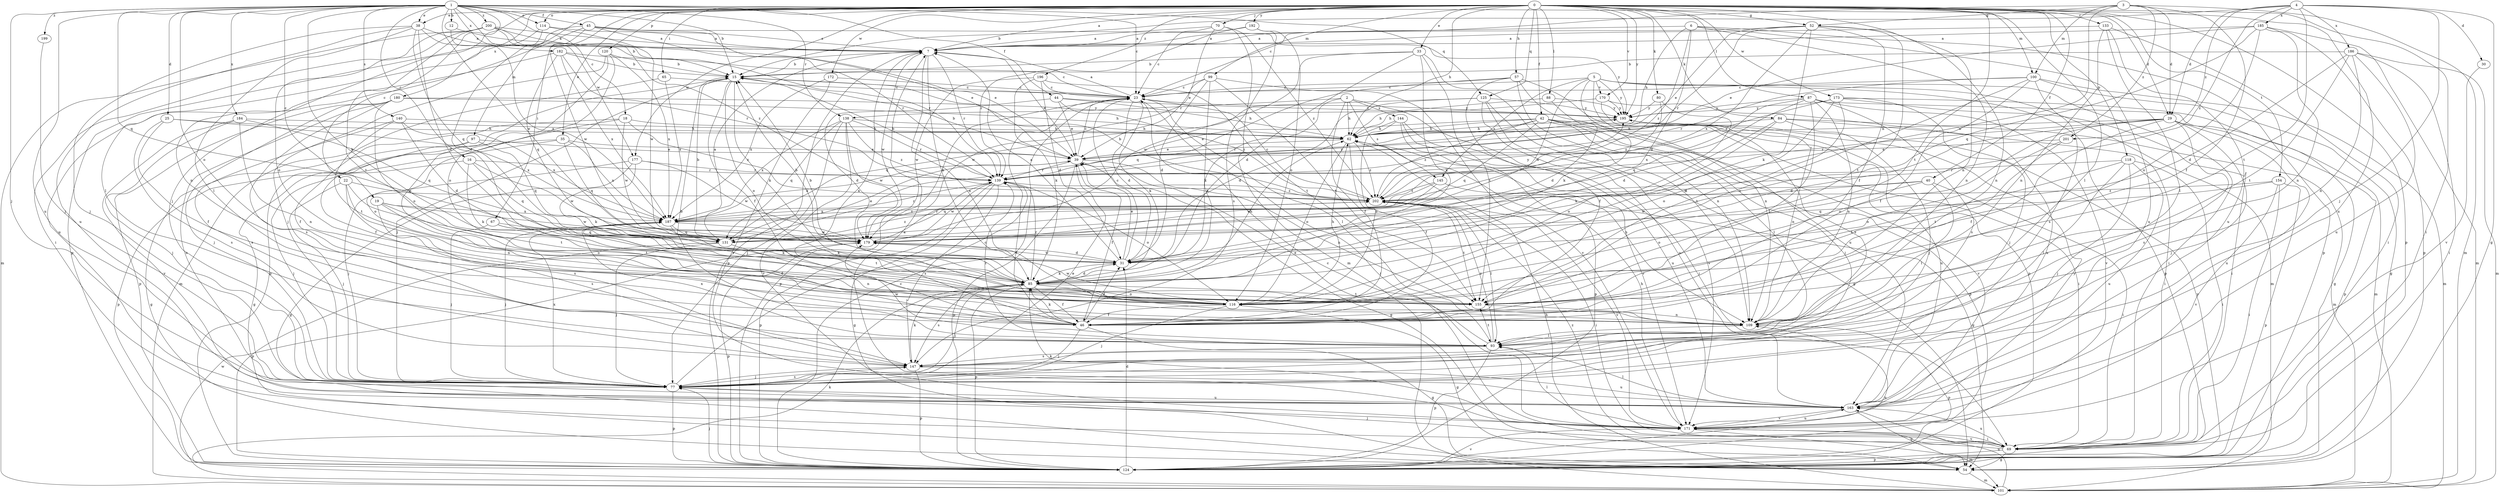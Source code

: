 strict digraph  {
0;
1;
2;
3;
4;
5;
6;
7;
12;
15;
16;
18;
19;
22;
23;
25;
29;
30;
31;
33;
35;
38;
39;
40;
42;
44;
45;
46;
52;
54;
57;
62;
65;
67;
69;
70;
77;
80;
84;
85;
87;
88;
93;
97;
99;
100;
101;
109;
114;
116;
118;
120;
124;
125;
131;
133;
138;
139;
140;
144;
145;
147;
154;
155;
163;
170;
171;
172;
173;
177;
179;
180;
182;
184;
185;
186;
187;
192;
195;
196;
199;
200;
201;
202;
0 -> 7  [label=a];
0 -> 33  [label=e];
0 -> 35  [label=e];
0 -> 38  [label=e];
0 -> 40  [label=f];
0 -> 42  [label=f];
0 -> 52  [label=g];
0 -> 57  [label=h];
0 -> 62  [label=h];
0 -> 65  [label=i];
0 -> 67  [label=i];
0 -> 69  [label=i];
0 -> 70  [label=j];
0 -> 77  [label=j];
0 -> 80  [label=k];
0 -> 84  [label=k];
0 -> 87  [label=l];
0 -> 88  [label=l];
0 -> 93  [label=l];
0 -> 97  [label=m];
0 -> 99  [label=m];
0 -> 100  [label=m];
0 -> 109  [label=n];
0 -> 114  [label=o];
0 -> 118  [label=p];
0 -> 120  [label=p];
0 -> 124  [label=p];
0 -> 125  [label=q];
0 -> 133  [label=r];
0 -> 154  [label=t];
0 -> 155  [label=t];
0 -> 163  [label=u];
0 -> 170  [label=v];
0 -> 172  [label=w];
0 -> 173  [label=w];
0 -> 177  [label=w];
0 -> 180  [label=x];
0 -> 192  [label=y];
0 -> 195  [label=y];
0 -> 196  [label=z];
1 -> 12  [label=b];
1 -> 15  [label=b];
1 -> 16  [label=c];
1 -> 18  [label=c];
1 -> 19  [label=c];
1 -> 22  [label=c];
1 -> 23  [label=c];
1 -> 25  [label=d];
1 -> 29  [label=d];
1 -> 38  [label=e];
1 -> 44  [label=f];
1 -> 45  [label=f];
1 -> 77  [label=j];
1 -> 85  [label=k];
1 -> 114  [label=o];
1 -> 116  [label=o];
1 -> 125  [label=q];
1 -> 131  [label=q];
1 -> 138  [label=r];
1 -> 140  [label=s];
1 -> 163  [label=u];
1 -> 177  [label=w];
1 -> 179  [label=w];
1 -> 182  [label=x];
1 -> 184  [label=x];
1 -> 199  [label=z];
1 -> 200  [label=z];
2 -> 46  [label=f];
2 -> 62  [label=h];
2 -> 69  [label=i];
2 -> 85  [label=k];
2 -> 138  [label=r];
2 -> 144  [label=s];
2 -> 145  [label=s];
3 -> 23  [label=c];
3 -> 29  [label=d];
3 -> 46  [label=f];
3 -> 52  [label=g];
3 -> 100  [label=m];
3 -> 101  [label=m];
3 -> 179  [label=w];
3 -> 201  [label=z];
4 -> 15  [label=b];
4 -> 29  [label=d];
4 -> 30  [label=d];
4 -> 54  [label=g];
4 -> 77  [label=j];
4 -> 155  [label=t];
4 -> 185  [label=x];
4 -> 186  [label=x];
4 -> 201  [label=z];
4 -> 202  [label=z];
5 -> 23  [label=c];
5 -> 69  [label=i];
5 -> 85  [label=k];
5 -> 101  [label=m];
5 -> 109  [label=n];
5 -> 124  [label=p];
5 -> 145  [label=s];
5 -> 170  [label=v];
5 -> 179  [label=w];
5 -> 195  [label=y];
6 -> 7  [label=a];
6 -> 31  [label=d];
6 -> 62  [label=h];
6 -> 109  [label=n];
6 -> 124  [label=p];
6 -> 163  [label=u];
6 -> 202  [label=z];
7 -> 15  [label=b];
7 -> 39  [label=e];
7 -> 85  [label=k];
7 -> 109  [label=n];
7 -> 124  [label=p];
7 -> 139  [label=r];
7 -> 179  [label=w];
12 -> 7  [label=a];
12 -> 187  [label=x];
15 -> 23  [label=c];
15 -> 46  [label=f];
15 -> 77  [label=j];
15 -> 85  [label=k];
15 -> 116  [label=o];
15 -> 124  [label=p];
16 -> 77  [label=j];
16 -> 85  [label=k];
16 -> 131  [label=q];
16 -> 139  [label=r];
16 -> 179  [label=w];
18 -> 46  [label=f];
18 -> 62  [label=h];
18 -> 116  [label=o];
18 -> 179  [label=w];
18 -> 202  [label=z];
19 -> 116  [label=o];
19 -> 147  [label=s];
19 -> 155  [label=t];
19 -> 179  [label=w];
19 -> 187  [label=x];
22 -> 77  [label=j];
22 -> 109  [label=n];
22 -> 147  [label=s];
22 -> 155  [label=t];
22 -> 202  [label=z];
23 -> 7  [label=a];
23 -> 31  [label=d];
23 -> 69  [label=i];
23 -> 85  [label=k];
23 -> 93  [label=l];
23 -> 124  [label=p];
23 -> 195  [label=y];
25 -> 46  [label=f];
25 -> 62  [label=h];
25 -> 147  [label=s];
25 -> 187  [label=x];
29 -> 31  [label=d];
29 -> 46  [label=f];
29 -> 62  [label=h];
29 -> 77  [label=j];
29 -> 116  [label=o];
29 -> 124  [label=p];
29 -> 139  [label=r];
29 -> 147  [label=s];
29 -> 163  [label=u];
30 -> 171  [label=v];
31 -> 7  [label=a];
31 -> 15  [label=b];
31 -> 23  [label=c];
31 -> 39  [label=e];
31 -> 85  [label=k];
31 -> 179  [label=w];
33 -> 15  [label=b];
33 -> 31  [label=d];
33 -> 85  [label=k];
33 -> 109  [label=n];
33 -> 155  [label=t];
33 -> 179  [label=w];
35 -> 39  [label=e];
35 -> 54  [label=g];
35 -> 124  [label=p];
35 -> 131  [label=q];
35 -> 187  [label=x];
38 -> 7  [label=a];
38 -> 15  [label=b];
38 -> 31  [label=d];
38 -> 77  [label=j];
38 -> 93  [label=l];
38 -> 131  [label=q];
38 -> 163  [label=u];
39 -> 15  [label=b];
39 -> 23  [label=c];
39 -> 46  [label=f];
39 -> 54  [label=g];
39 -> 109  [label=n];
39 -> 124  [label=p];
39 -> 139  [label=r];
40 -> 69  [label=i];
40 -> 93  [label=l];
40 -> 116  [label=o];
40 -> 179  [label=w];
40 -> 202  [label=z];
42 -> 39  [label=e];
42 -> 62  [label=h];
42 -> 69  [label=i];
42 -> 77  [label=j];
42 -> 93  [label=l];
42 -> 124  [label=p];
42 -> 131  [label=q];
42 -> 139  [label=r];
42 -> 171  [label=v];
42 -> 202  [label=z];
44 -> 31  [label=d];
44 -> 39  [label=e];
44 -> 62  [label=h];
44 -> 195  [label=y];
44 -> 202  [label=z];
45 -> 7  [label=a];
45 -> 39  [label=e];
45 -> 93  [label=l];
45 -> 109  [label=n];
45 -> 139  [label=r];
45 -> 179  [label=w];
45 -> 195  [label=y];
46 -> 7  [label=a];
46 -> 31  [label=d];
46 -> 54  [label=g];
46 -> 77  [label=j];
46 -> 85  [label=k];
52 -> 7  [label=a];
52 -> 39  [label=e];
52 -> 46  [label=f];
52 -> 85  [label=k];
52 -> 109  [label=n];
52 -> 139  [label=r];
52 -> 155  [label=t];
52 -> 187  [label=x];
54 -> 101  [label=m];
57 -> 23  [label=c];
57 -> 46  [label=f];
57 -> 109  [label=n];
57 -> 124  [label=p];
57 -> 131  [label=q];
57 -> 163  [label=u];
62 -> 39  [label=e];
62 -> 46  [label=f];
62 -> 109  [label=n];
62 -> 116  [label=o];
62 -> 202  [label=z];
65 -> 23  [label=c];
65 -> 101  [label=m];
65 -> 187  [label=x];
67 -> 77  [label=j];
67 -> 85  [label=k];
67 -> 131  [label=q];
67 -> 155  [label=t];
69 -> 54  [label=g];
69 -> 77  [label=j];
69 -> 124  [label=p];
69 -> 163  [label=u];
69 -> 171  [label=v];
69 -> 202  [label=z];
70 -> 7  [label=a];
70 -> 23  [label=c];
70 -> 39  [label=e];
70 -> 101  [label=m];
70 -> 202  [label=z];
77 -> 23  [label=c];
77 -> 39  [label=e];
77 -> 124  [label=p];
77 -> 147  [label=s];
77 -> 163  [label=u];
77 -> 187  [label=x];
80 -> 31  [label=d];
80 -> 195  [label=y];
80 -> 202  [label=z];
84 -> 62  [label=h];
84 -> 69  [label=i];
84 -> 77  [label=j];
84 -> 85  [label=k];
84 -> 101  [label=m];
84 -> 116  [label=o];
85 -> 15  [label=b];
85 -> 31  [label=d];
85 -> 46  [label=f];
85 -> 62  [label=h];
85 -> 77  [label=j];
85 -> 116  [label=o];
85 -> 124  [label=p];
85 -> 139  [label=r];
85 -> 147  [label=s];
85 -> 155  [label=t];
87 -> 46  [label=f];
87 -> 101  [label=m];
87 -> 109  [label=n];
87 -> 131  [label=q];
87 -> 147  [label=s];
87 -> 171  [label=v];
87 -> 187  [label=x];
87 -> 195  [label=y];
88 -> 31  [label=d];
88 -> 62  [label=h];
88 -> 195  [label=y];
93 -> 15  [label=b];
93 -> 39  [label=e];
93 -> 124  [label=p];
93 -> 139  [label=r];
93 -> 147  [label=s];
93 -> 155  [label=t];
93 -> 179  [label=w];
93 -> 187  [label=x];
93 -> 202  [label=z];
97 -> 39  [label=e];
97 -> 46  [label=f];
97 -> 54  [label=g];
97 -> 131  [label=q];
99 -> 23  [label=c];
99 -> 31  [label=d];
99 -> 85  [label=k];
99 -> 155  [label=t];
99 -> 171  [label=v];
99 -> 179  [label=w];
100 -> 23  [label=c];
100 -> 46  [label=f];
100 -> 54  [label=g];
100 -> 101  [label=m];
100 -> 116  [label=o];
100 -> 139  [label=r];
100 -> 147  [label=s];
101 -> 62  [label=h];
101 -> 85  [label=k];
101 -> 163  [label=u];
101 -> 179  [label=w];
109 -> 93  [label=l];
109 -> 124  [label=p];
114 -> 7  [label=a];
114 -> 31  [label=d];
114 -> 124  [label=p];
114 -> 179  [label=w];
116 -> 46  [label=f];
116 -> 54  [label=g];
116 -> 62  [label=h];
116 -> 77  [label=j];
116 -> 179  [label=w];
118 -> 69  [label=i];
118 -> 77  [label=j];
118 -> 93  [label=l];
118 -> 139  [label=r];
118 -> 155  [label=t];
118 -> 163  [label=u];
120 -> 15  [label=b];
120 -> 77  [label=j];
120 -> 109  [label=n];
120 -> 116  [label=o];
120 -> 187  [label=x];
124 -> 23  [label=c];
124 -> 31  [label=d];
124 -> 77  [label=j];
124 -> 109  [label=n];
124 -> 171  [label=v];
124 -> 195  [label=y];
125 -> 31  [label=d];
125 -> 54  [label=g];
125 -> 131  [label=q];
125 -> 163  [label=u];
125 -> 171  [label=v];
125 -> 195  [label=y];
131 -> 7  [label=a];
131 -> 15  [label=b];
131 -> 39  [label=e];
131 -> 77  [label=j];
131 -> 109  [label=n];
131 -> 124  [label=p];
131 -> 202  [label=z];
133 -> 7  [label=a];
133 -> 69  [label=i];
133 -> 93  [label=l];
133 -> 109  [label=n];
133 -> 163  [label=u];
138 -> 62  [label=h];
138 -> 77  [label=j];
138 -> 131  [label=q];
138 -> 139  [label=r];
138 -> 171  [label=v];
138 -> 179  [label=w];
138 -> 187  [label=x];
138 -> 202  [label=z];
139 -> 15  [label=b];
139 -> 46  [label=f];
139 -> 54  [label=g];
139 -> 116  [label=o];
139 -> 124  [label=p];
139 -> 147  [label=s];
139 -> 179  [label=w];
139 -> 195  [label=y];
139 -> 202  [label=z];
140 -> 31  [label=d];
140 -> 62  [label=h];
140 -> 147  [label=s];
140 -> 155  [label=t];
140 -> 187  [label=x];
144 -> 62  [label=h];
144 -> 116  [label=o];
144 -> 124  [label=p];
144 -> 163  [label=u];
144 -> 171  [label=v];
145 -> 54  [label=g];
145 -> 131  [label=q];
145 -> 179  [label=w];
145 -> 202  [label=z];
147 -> 77  [label=j];
147 -> 85  [label=k];
147 -> 124  [label=p];
147 -> 163  [label=u];
154 -> 69  [label=i];
154 -> 124  [label=p];
154 -> 131  [label=q];
154 -> 171  [label=v];
154 -> 202  [label=z];
155 -> 109  [label=n];
163 -> 7  [label=a];
163 -> 54  [label=g];
163 -> 93  [label=l];
163 -> 171  [label=v];
170 -> 62  [label=h];
170 -> 147  [label=s];
170 -> 163  [label=u];
170 -> 195  [label=y];
171 -> 23  [label=c];
171 -> 62  [label=h];
171 -> 69  [label=i];
171 -> 85  [label=k];
171 -> 93  [label=l];
171 -> 101  [label=m];
171 -> 163  [label=u];
171 -> 195  [label=y];
172 -> 23  [label=c];
172 -> 171  [label=v];
172 -> 187  [label=x];
173 -> 39  [label=e];
173 -> 54  [label=g];
173 -> 69  [label=i];
173 -> 77  [label=j];
173 -> 116  [label=o];
173 -> 155  [label=t];
173 -> 195  [label=y];
177 -> 54  [label=g];
177 -> 77  [label=j];
177 -> 85  [label=k];
177 -> 139  [label=r];
177 -> 179  [label=w];
179 -> 31  [label=d];
179 -> 124  [label=p];
179 -> 139  [label=r];
180 -> 62  [label=h];
180 -> 77  [label=j];
180 -> 116  [label=o];
180 -> 124  [label=p];
180 -> 147  [label=s];
180 -> 163  [label=u];
180 -> 195  [label=y];
182 -> 15  [label=b];
182 -> 23  [label=c];
182 -> 131  [label=q];
182 -> 139  [label=r];
182 -> 163  [label=u];
182 -> 187  [label=x];
184 -> 62  [label=h];
184 -> 77  [label=j];
184 -> 109  [label=n];
184 -> 131  [label=q];
184 -> 171  [label=v];
185 -> 7  [label=a];
185 -> 39  [label=e];
185 -> 101  [label=m];
185 -> 109  [label=n];
185 -> 116  [label=o];
185 -> 124  [label=p];
185 -> 131  [label=q];
186 -> 15  [label=b];
186 -> 31  [label=d];
186 -> 69  [label=i];
186 -> 101  [label=m];
186 -> 109  [label=n];
186 -> 155  [label=t];
186 -> 163  [label=u];
187 -> 39  [label=e];
187 -> 46  [label=f];
187 -> 77  [label=j];
187 -> 85  [label=k];
187 -> 131  [label=q];
187 -> 139  [label=r];
187 -> 179  [label=w];
187 -> 202  [label=z];
192 -> 7  [label=a];
192 -> 116  [label=o];
192 -> 139  [label=r];
192 -> 147  [label=s];
195 -> 62  [label=h];
195 -> 109  [label=n];
195 -> 163  [label=u];
196 -> 23  [label=c];
196 -> 31  [label=d];
196 -> 85  [label=k];
196 -> 155  [label=t];
196 -> 179  [label=w];
199 -> 77  [label=j];
200 -> 7  [label=a];
200 -> 39  [label=e];
200 -> 69  [label=i];
200 -> 101  [label=m];
200 -> 116  [label=o];
200 -> 139  [label=r];
200 -> 155  [label=t];
200 -> 202  [label=z];
201 -> 39  [label=e];
201 -> 116  [label=o];
201 -> 155  [label=t];
202 -> 15  [label=b];
202 -> 23  [label=c];
202 -> 69  [label=i];
202 -> 93  [label=l];
202 -> 155  [label=t];
202 -> 171  [label=v];
202 -> 187  [label=x];
202 -> 195  [label=y];
}
